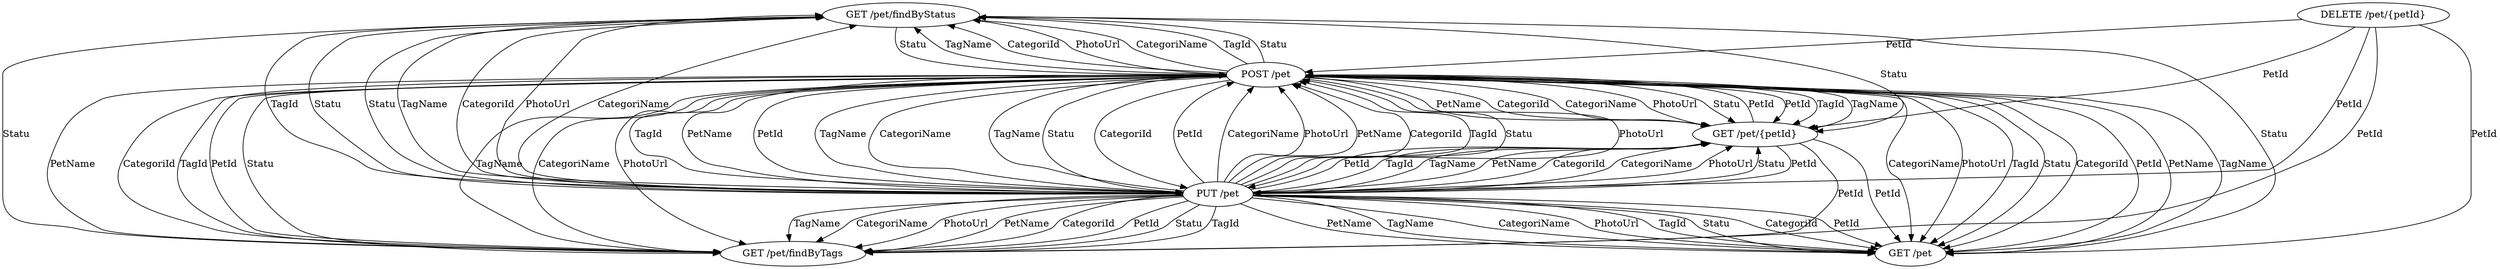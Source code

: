 digraph G {
  1 [ label="GET /pet/findByTags" ];
  2 [ label="GET /pet/findByStatus" ];
  3 [ label="DELETE /pet/{petId}" ];
  4 [ label="POST /pet" ];
  5 [ label="GET /pet" ];
  6 [ label="PUT /pet" ];
  7 [ label="GET /pet/{petId}" ];
  6 -> 2 [ label="TagName" ];
  6 -> 2 [ label="CategoriId" ];
  6 -> 2 [ label="PhotoUrl" ];
  6 -> 2 [ label="CategoriName" ];
  6 -> 2 [ label="TagId" ];
  6 -> 2 [ label="Statu" ];
  4 -> 2 [ label="TagName" ];
  4 -> 2 [ label="CategoriId" ];
  4 -> 2 [ label="PhotoUrl" ];
  4 -> 2 [ label="CategoriName" ];
  4 -> 2 [ label="TagId" ];
  4 -> 2 [ label="Statu" ];
  2 -> 1 [ label="Statu" ];
  7 -> 1 [ label="PetId" ];
  6 -> 1 [ label="PetId" ];
  6 -> 1 [ label="Statu" ];
  6 -> 1 [ label="TagId" ];
  6 -> 1 [ label="TagName" ];
  6 -> 1 [ label="CategoriName" ];
  6 -> 1 [ label="PhotoUrl" ];
  6 -> 1 [ label="PetName" ];
  6 -> 1 [ label="CategoriId" ];
  3 -> 1 [ label="PetId" ];
  4 -> 1 [ label="PetId" ];
  4 -> 1 [ label="Statu" ];
  4 -> 1 [ label="TagId" ];
  4 -> 1 [ label="TagName" ];
  4 -> 1 [ label="CategoriName" ];
  4 -> 1 [ label="PhotoUrl" ];
  4 -> 1 [ label="PetName" ];
  4 -> 1 [ label="CategoriId" ];
  2 -> 5 [ label="Statu" ];
  7 -> 5 [ label="PetId" ];
  6 -> 5 [ label="CategoriName" ];
  6 -> 5 [ label="PhotoUrl" ];
  6 -> 5 [ label="TagId" ];
  6 -> 5 [ label="Statu" ];
  6 -> 5 [ label="CategoriId" ];
  6 -> 5 [ label="PetId" ];
  6 -> 5 [ label="PetName" ];
  6 -> 5 [ label="TagName" ];
  3 -> 5 [ label="PetId" ];
  4 -> 5 [ label="CategoriName" ];
  4 -> 5 [ label="PhotoUrl" ];
  4 -> 5 [ label="TagId" ];
  4 -> 5 [ label="Statu" ];
  4 -> 5 [ label="CategoriId" ];
  4 -> 5 [ label="PetId" ];
  4 -> 5 [ label="PetName" ];
  4 -> 5 [ label="TagName" ];
  2 -> 7 [ label="Statu" ];
  6 -> 7 [ label="PetId" ];
  6 -> 7 [ label="TagId" ];
  6 -> 7 [ label="TagName" ];
  6 -> 7 [ label="PetName" ];
  6 -> 7 [ label="CategoriId" ];
  6 -> 7 [ label="CategoriName" ];
  6 -> 7 [ label="PhotoUrl" ];
  6 -> 7 [ label="Statu" ];
  3 -> 7 [ label="PetId" ];
  4 -> 7 [ label="PetId" ];
  4 -> 7 [ label="TagId" ];
  4 -> 7 [ label="TagName" ];
  4 -> 7 [ label="PetName" ];
  4 -> 7 [ label="CategoriId" ];
  4 -> 7 [ label="CategoriName" ];
  4 -> 7 [ label="PhotoUrl" ];
  4 -> 7 [ label="Statu" ];
  2 -> 6 [ label="Statu" ];
  7 -> 6 [ label="PetId" ];
  3 -> 6 [ label="PetId" ];
  4 -> 6 [ label="Statu" ];
  4 -> 6 [ label="CategoriId" ];
  4 -> 6 [ label="CategoriName" ];
  4 -> 6 [ label="PhotoUrl" ];
  4 -> 6 [ label="TagId" ];
  4 -> 6 [ label="PetName" ];
  4 -> 6 [ label="PetId" ];
  4 -> 6 [ label="TagName" ];
  2 -> 4 [ label="Statu" ];
  7 -> 4 [ label="PetId" ];
  6 -> 4 [ label="TagName" ];
  6 -> 4 [ label="PetId" ];
  6 -> 4 [ label="CategoriName" ];
  6 -> 4 [ label="PhotoUrl" ];
  6 -> 4 [ label="PetName" ];
  6 -> 4 [ label="CategoriId" ];
  6 -> 4 [ label="TagId" ];
  6 -> 4 [ label="Statu" ];
  3 -> 4 [ label="PetId" ];
}
